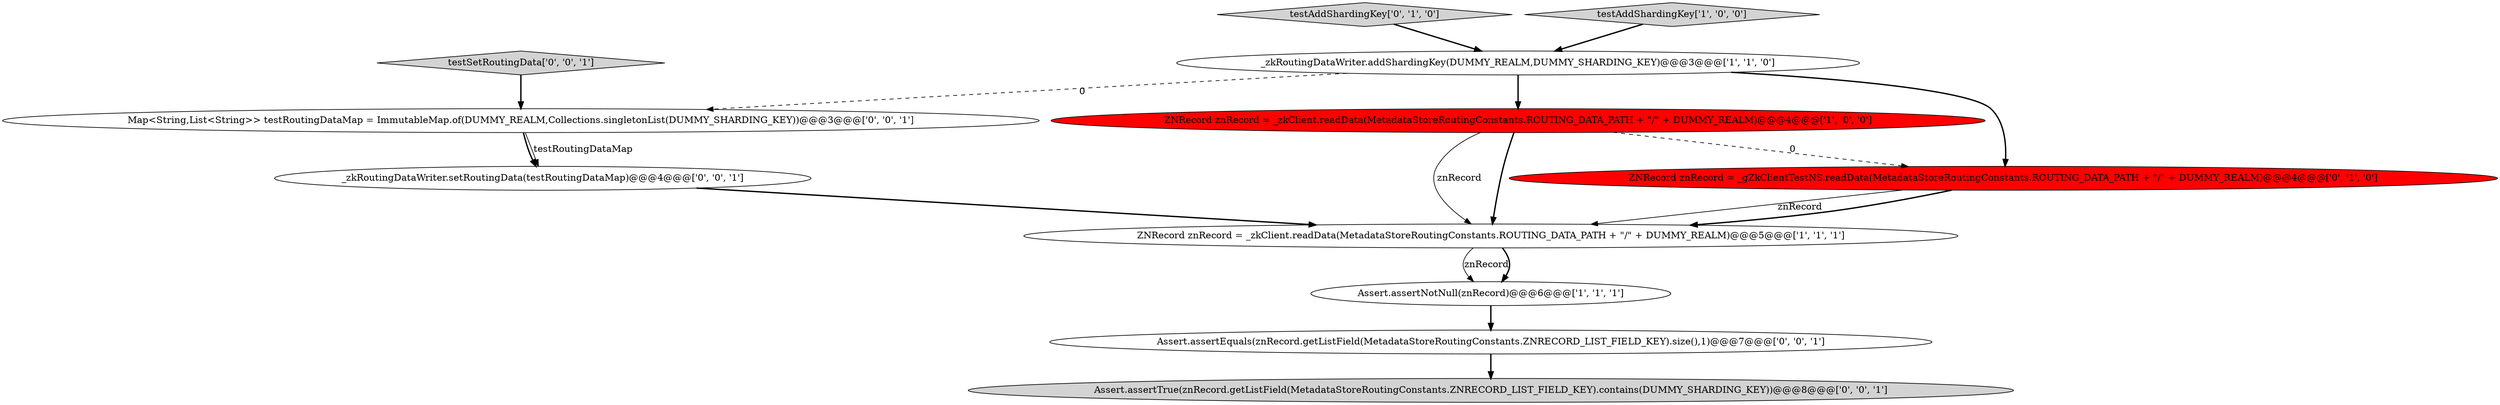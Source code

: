 digraph {
4 [style = filled, label = "_zkRoutingDataWriter.addShardingKey(DUMMY_REALM,DUMMY_SHARDING_KEY)@@@3@@@['1', '1', '0']", fillcolor = white, shape = ellipse image = "AAA0AAABBB1BBB"];
8 [style = filled, label = "Assert.assertEquals(znRecord.getListField(MetadataStoreRoutingConstants.ZNRECORD_LIST_FIELD_KEY).size(),1)@@@7@@@['0', '0', '1']", fillcolor = white, shape = ellipse image = "AAA0AAABBB3BBB"];
6 [style = filled, label = "testAddShardingKey['0', '1', '0']", fillcolor = lightgray, shape = diamond image = "AAA0AAABBB2BBB"];
3 [style = filled, label = "ZNRecord znRecord = _zkClient.readData(MetadataStoreRoutingConstants.ROUTING_DATA_PATH + \"/\" + DUMMY_REALM)@@@4@@@['1', '0', '0']", fillcolor = red, shape = ellipse image = "AAA1AAABBB1BBB"];
2 [style = filled, label = "Assert.assertNotNull(znRecord)@@@6@@@['1', '1', '1']", fillcolor = white, shape = ellipse image = "AAA0AAABBB1BBB"];
0 [style = filled, label = "ZNRecord znRecord = _zkClient.readData(MetadataStoreRoutingConstants.ROUTING_DATA_PATH + \"/\" + DUMMY_REALM)@@@5@@@['1', '1', '1']", fillcolor = white, shape = ellipse image = "AAA0AAABBB1BBB"];
5 [style = filled, label = "ZNRecord znRecord = _gZkClientTestNS.readData(MetadataStoreRoutingConstants.ROUTING_DATA_PATH + \"/\" + DUMMY_REALM)@@@4@@@['0', '1', '0']", fillcolor = red, shape = ellipse image = "AAA1AAABBB2BBB"];
9 [style = filled, label = "_zkRoutingDataWriter.setRoutingData(testRoutingDataMap)@@@4@@@['0', '0', '1']", fillcolor = white, shape = ellipse image = "AAA0AAABBB3BBB"];
10 [style = filled, label = "Assert.assertTrue(znRecord.getListField(MetadataStoreRoutingConstants.ZNRECORD_LIST_FIELD_KEY).contains(DUMMY_SHARDING_KEY))@@@8@@@['0', '0', '1']", fillcolor = lightgray, shape = ellipse image = "AAA0AAABBB3BBB"];
1 [style = filled, label = "testAddShardingKey['1', '0', '0']", fillcolor = lightgray, shape = diamond image = "AAA0AAABBB1BBB"];
7 [style = filled, label = "Map<String,List<String>> testRoutingDataMap = ImmutableMap.of(DUMMY_REALM,Collections.singletonList(DUMMY_SHARDING_KEY))@@@3@@@['0', '0', '1']", fillcolor = white, shape = ellipse image = "AAA0AAABBB3BBB"];
11 [style = filled, label = "testSetRoutingData['0', '0', '1']", fillcolor = lightgray, shape = diamond image = "AAA0AAABBB3BBB"];
7->9 [style = bold, label=""];
3->5 [style = dashed, label="0"];
4->3 [style = bold, label=""];
6->4 [style = bold, label=""];
1->4 [style = bold, label=""];
8->10 [style = bold, label=""];
3->0 [style = solid, label="znRecord"];
5->0 [style = solid, label="znRecord"];
9->0 [style = bold, label=""];
7->9 [style = solid, label="testRoutingDataMap"];
5->0 [style = bold, label=""];
4->7 [style = dashed, label="0"];
4->5 [style = bold, label=""];
0->2 [style = solid, label="znRecord"];
11->7 [style = bold, label=""];
3->0 [style = bold, label=""];
2->8 [style = bold, label=""];
0->2 [style = bold, label=""];
}
